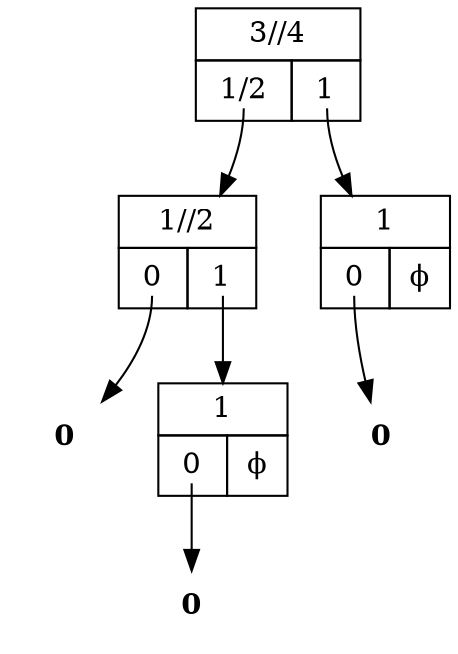 digraph "0.75" {
   node_1 [shape=none,margin=0,label=
         <<TABLE BORDER="0" CELLBORDER="1" CELLSPACING="0" CELLPADDING="4">
         <TR><TD COLSPAN="2">3//4</TD></TR>
         <TR><TD PORT="L"> <TABLE BORDER="0" CELLBORDER="0" CELLPADDING="0"><TR><TD PORT="1/2"> 1/2 </TD> &nbsp; </TR></TABLE> </TD><TD PORT="R"> <TABLE BORDER="0" CELLBORDER="0" CELLPADDING="0"><TR><TD PORT="1"> 1 </TD> &nbsp; </TR></TABLE> </TD></TR>
         </TABLE>>
         ];
   node_1:"1/2" -> node_2;
   node_2 [shape=none,margin=0,label=
         <<TABLE BORDER="0" CELLBORDER="1" CELLSPACING="0" CELLPADDING="4">
         <TR><TD COLSPAN="2">1//2</TD></TR>
         <TR><TD PORT="L"> <TABLE BORDER="0" CELLBORDER="0" CELLPADDING="0"><TR><TD PORT="0"> 0 </TD> &nbsp; </TR></TABLE> </TD><TD PORT="R"> <TABLE BORDER="0" CELLBORDER="0" CELLPADDING="0"><TR><TD PORT="1"> 1 </TD> &nbsp; </TR></TABLE> </TD></TR>
         </TABLE>>
         ];
   node_2:"0" -> node_3;
   node_3 [shape=none,margin=0,label=<<B>0</B>>]
   node_2:"1" -> node_4;
   node_4 [shape=none,margin=0,label=
         <<TABLE BORDER="0" CELLBORDER="1" CELLSPACING="0" CELLPADDING="4">
         <TR><TD COLSPAN="2">1</TD></TR>
         <TR><TD PORT="L"> <TABLE BORDER="0" CELLBORDER="0" CELLPADDING="0"><TR><TD PORT="0"> 0 </TD> &nbsp; </TR></TABLE> </TD><TD PORT="R"> ϕ </TD></TR>
         </TABLE>>
         ];
   node_4:"0" -> node_5;
   node_5 [shape=none,margin=0,label=<<B>0</B>>]
   node_1:"1" -> node_6;
   node_6 [shape=none,margin=0,label=
         <<TABLE BORDER="0" CELLBORDER="1" CELLSPACING="0" CELLPADDING="4">
         <TR><TD COLSPAN="2">1</TD></TR>
         <TR><TD PORT="L"> <TABLE BORDER="0" CELLBORDER="0" CELLPADDING="0"><TR><TD PORT="0"> 0 </TD> &nbsp; </TR></TABLE> </TD><TD PORT="R"> ϕ </TD></TR>
         </TABLE>>
         ];
   node_6:"0" -> node_7;
   node_7 [shape=none,margin=0,label=<<B>0</B>>]
}
